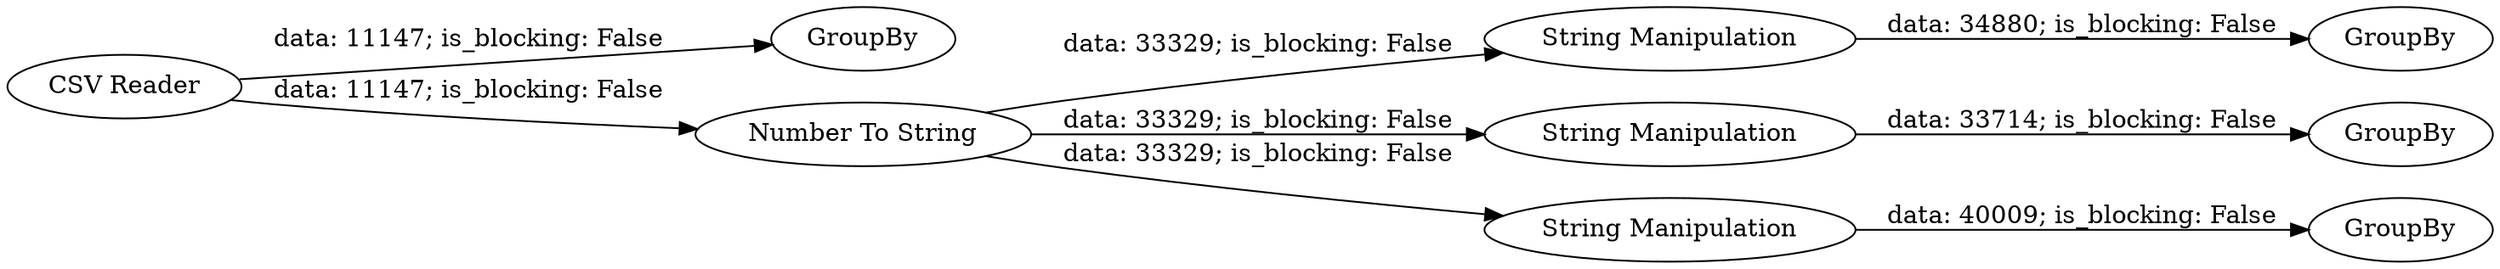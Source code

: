 digraph {
	"-2760600374537919105_1" [label="CSV Reader"]
	"-2760600374537919105_5" [label=GroupBy]
	"-2760600374537919105_14" [label=GroupBy]
	"-2760600374537919105_6" [label="String Manipulation"]
	"-2760600374537919105_7" [label=GroupBy]
	"-2760600374537919105_3" [label="String Manipulation"]
	"-2760600374537919105_9" [label=GroupBy]
	"-2760600374537919105_8" [label="String Manipulation"]
	"-2760600374537919105_4" [label="Number To String"]
	"-2760600374537919105_3" -> "-2760600374537919105_5" [label="data: 33714; is_blocking: False"]
	"-2760600374537919105_6" -> "-2760600374537919105_7" [label="data: 34880; is_blocking: False"]
	"-2760600374537919105_1" -> "-2760600374537919105_4" [label="data: 11147; is_blocking: False"]
	"-2760600374537919105_4" -> "-2760600374537919105_6" [label="data: 33329; is_blocking: False"]
	"-2760600374537919105_4" -> "-2760600374537919105_8" [label="data: 33329; is_blocking: False"]
	"-2760600374537919105_1" -> "-2760600374537919105_14" [label="data: 11147; is_blocking: False"]
	"-2760600374537919105_4" -> "-2760600374537919105_3" [label="data: 33329; is_blocking: False"]
	"-2760600374537919105_8" -> "-2760600374537919105_9" [label="data: 40009; is_blocking: False"]
	rankdir=LR
}
